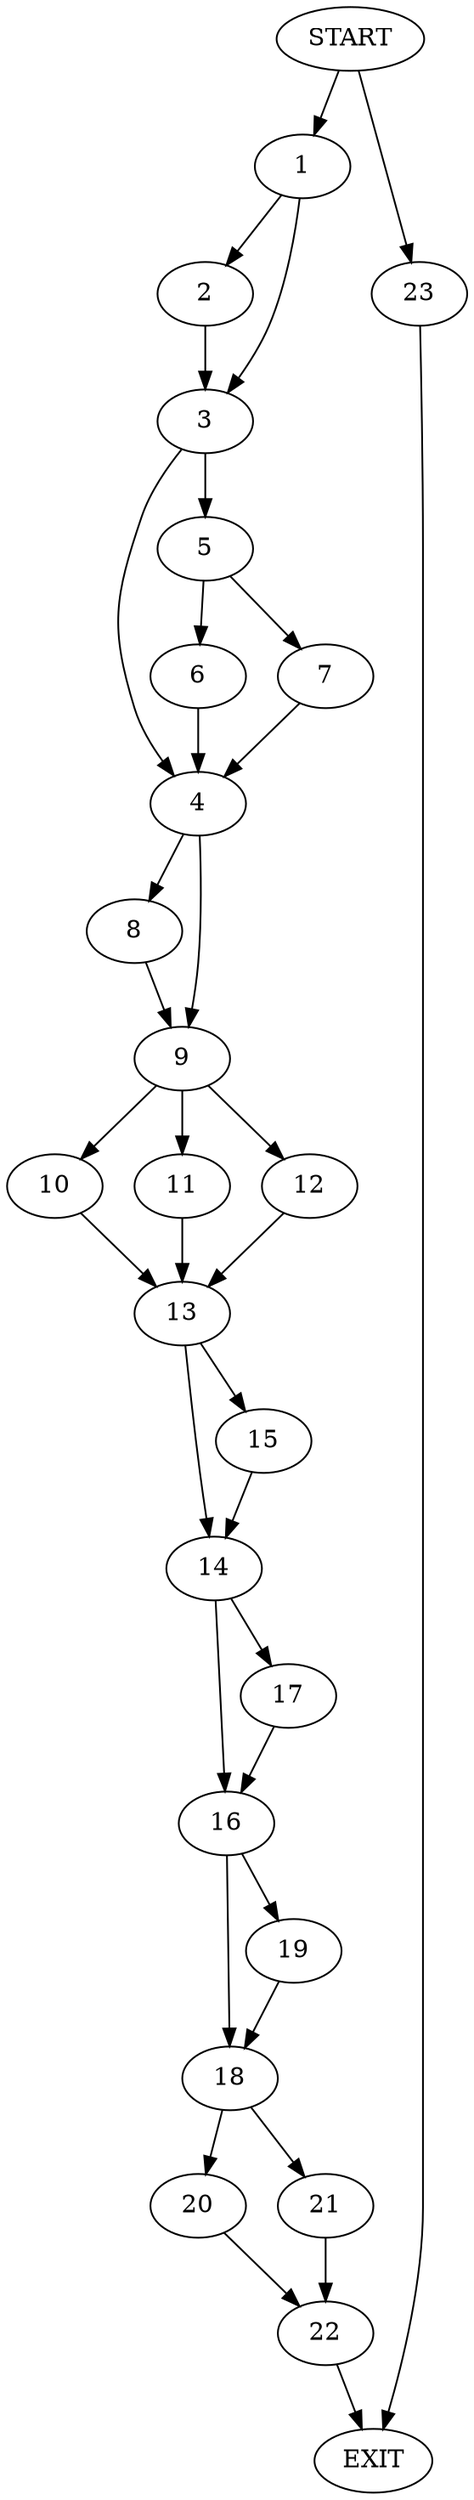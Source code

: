 digraph {
0 [label="START"]
24 [label="EXIT"]
0 -> 1
1 -> 2
1 -> 3
2 -> 3
3 -> 4
3 -> 5
5 -> 6
5 -> 7
4 -> 8
4 -> 9
6 -> 4
7 -> 4
8 -> 9
9 -> 10
9 -> 11
9 -> 12
10 -> 13
12 -> 13
11 -> 13
13 -> 14
13 -> 15
14 -> 16
14 -> 17
15 -> 14
16 -> 18
16 -> 19
17 -> 16
18 -> 20
18 -> 21
19 -> 18
21 -> 22
20 -> 22
22 -> 24
0 -> 23
23 -> 24
}
